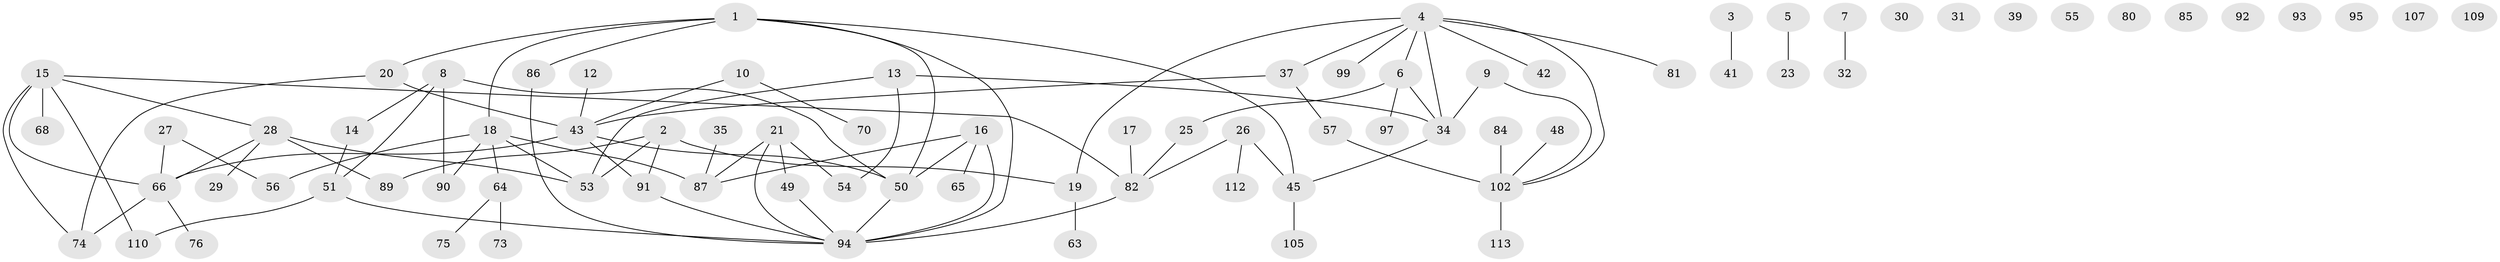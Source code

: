 // original degree distribution, {5: 0.07964601769911504, 3: 0.19469026548672566, 1: 0.3185840707964602, 2: 0.17699115044247787, 4: 0.11504424778761062, 6: 0.008849557522123894, 0: 0.07964601769911504, 7: 0.02654867256637168}
// Generated by graph-tools (version 1.1) at 2025/41/03/06/25 10:41:19]
// undirected, 79 vertices, 93 edges
graph export_dot {
graph [start="1"]
  node [color=gray90,style=filled];
  1 [super="+24"];
  2 [super="+52"];
  3 [super="+38"];
  4 [super="+46"];
  5;
  6 [super="+22"];
  7;
  8 [super="+100"];
  9;
  10 [super="+11"];
  12;
  13;
  14;
  15 [super="+98"];
  16 [super="+71"];
  17;
  18 [super="+59"];
  19 [super="+36"];
  20;
  21 [super="+78"];
  23 [super="+72"];
  25;
  26 [super="+33"];
  27 [super="+58"];
  28 [super="+77"];
  29;
  30 [super="+44"];
  31 [super="+60"];
  32;
  34 [super="+47"];
  35;
  37 [super="+40"];
  39;
  41;
  42;
  43 [super="+69"];
  45 [super="+61"];
  48;
  49 [super="+83"];
  50 [super="+108"];
  51;
  53 [super="+62"];
  54;
  55;
  56;
  57 [super="+88"];
  63;
  64 [super="+111"];
  65;
  66 [super="+67"];
  68;
  70;
  73;
  74 [super="+79"];
  75;
  76;
  80;
  81;
  82 [super="+103"];
  84;
  85;
  86 [super="+101"];
  87 [super="+104"];
  89;
  90;
  91;
  92;
  93;
  94 [super="+96"];
  95;
  97;
  99;
  102 [super="+106"];
  105;
  107;
  109;
  110;
  112;
  113;
  1 -- 20;
  1 -- 50;
  1 -- 86;
  1 -- 94;
  1 -- 18;
  1 -- 45;
  2 -- 89;
  2 -- 91;
  2 -- 53;
  2 -- 19;
  3 -- 41;
  4 -- 34;
  4 -- 102;
  4 -- 81;
  4 -- 99;
  4 -- 37;
  4 -- 6;
  4 -- 42;
  4 -- 19;
  5 -- 23;
  6 -- 25;
  6 -- 97;
  6 -- 34;
  7 -- 32;
  8 -- 51;
  8 -- 90;
  8 -- 14;
  8 -- 50;
  9 -- 102;
  9 -- 34;
  10 -- 70;
  10 -- 43;
  12 -- 43;
  13 -- 34;
  13 -- 54;
  13 -- 53;
  14 -- 51;
  15 -- 66 [weight=2];
  15 -- 68;
  15 -- 110;
  15 -- 74;
  15 -- 28;
  15 -- 82;
  16 -- 65;
  16 -- 94;
  16 -- 50;
  16 -- 87;
  17 -- 82;
  18 -- 56;
  18 -- 87;
  18 -- 90;
  18 -- 64;
  18 -- 53;
  19 -- 63;
  20 -- 43;
  20 -- 74;
  21 -- 54;
  21 -- 49;
  21 -- 94;
  21 -- 87;
  25 -- 82;
  26 -- 112;
  26 -- 45;
  26 -- 82;
  27 -- 56;
  27 -- 66;
  28 -- 29;
  28 -- 53;
  28 -- 66;
  28 -- 89 [weight=2];
  34 -- 45;
  35 -- 87;
  37 -- 43;
  37 -- 57;
  43 -- 91;
  43 -- 66;
  43 -- 50;
  45 -- 105;
  48 -- 102;
  49 -- 94;
  50 -- 94;
  51 -- 94;
  51 -- 110;
  57 -- 102 [weight=3];
  64 -- 73 [weight=2];
  64 -- 75;
  66 -- 76;
  66 -- 74;
  82 -- 94 [weight=2];
  84 -- 102;
  86 -- 94;
  91 -- 94;
  102 -- 113;
}
